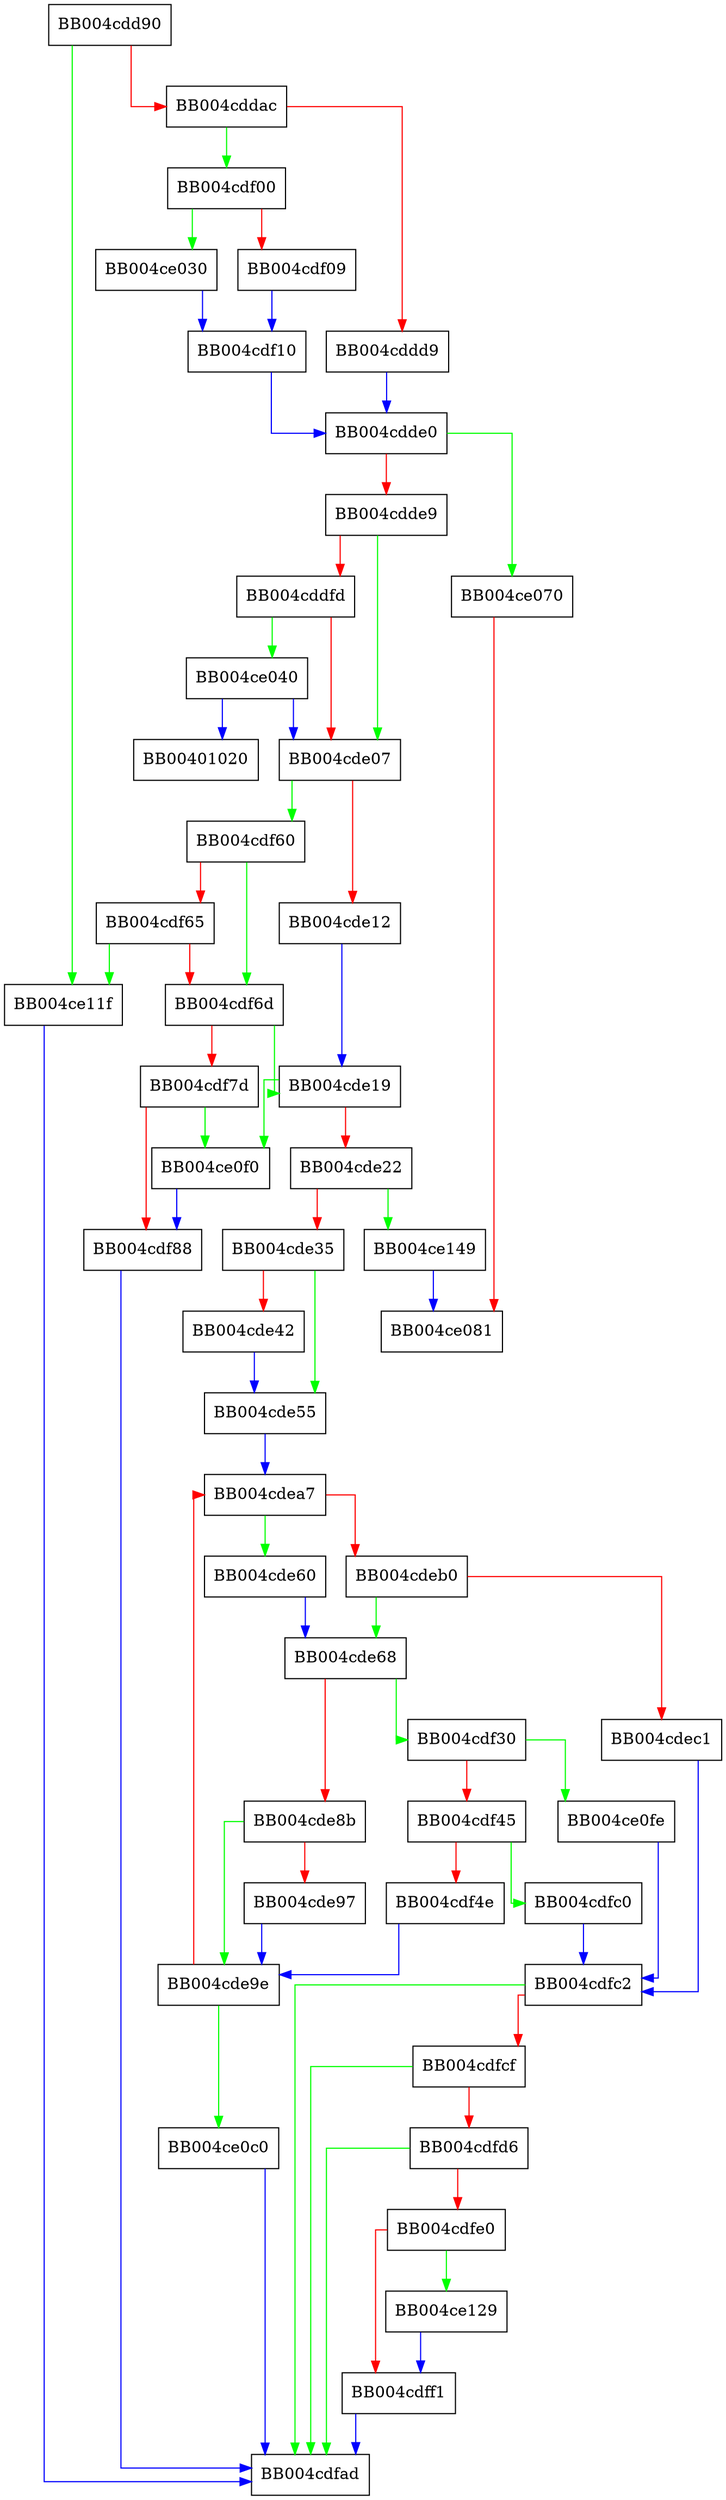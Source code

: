 digraph tls_default_read_n {
  node [shape="box"];
  graph [splines=ortho];
  BB004cdd90 -> BB004ce11f [color="green"];
  BB004cdd90 -> BB004cddac [color="red"];
  BB004cddac -> BB004cdf00 [color="green"];
  BB004cddac -> BB004cddd9 [color="red"];
  BB004cddd9 -> BB004cdde0 [color="blue"];
  BB004cdde0 -> BB004ce070 [color="green"];
  BB004cdde0 -> BB004cdde9 [color="red"];
  BB004cdde9 -> BB004cde07 [color="green"];
  BB004cdde9 -> BB004cddfd [color="red"];
  BB004cddfd -> BB004ce040 [color="green"];
  BB004cddfd -> BB004cde07 [color="red"];
  BB004cde07 -> BB004cdf60 [color="green"];
  BB004cde07 -> BB004cde12 [color="red"];
  BB004cde12 -> BB004cde19 [color="blue"];
  BB004cde19 -> BB004ce0f0 [color="green"];
  BB004cde19 -> BB004cde22 [color="red"];
  BB004cde22 -> BB004ce149 [color="green"];
  BB004cde22 -> BB004cde35 [color="red"];
  BB004cde35 -> BB004cde55 [color="green"];
  BB004cde35 -> BB004cde42 [color="red"];
  BB004cde42 -> BB004cde55 [color="blue"];
  BB004cde55 -> BB004cdea7 [color="blue"];
  BB004cde60 -> BB004cde68 [color="blue"];
  BB004cde68 -> BB004cdf30 [color="green"];
  BB004cde68 -> BB004cde8b [color="red"];
  BB004cde8b -> BB004cde9e [color="green"];
  BB004cde8b -> BB004cde97 [color="red"];
  BB004cde97 -> BB004cde9e [color="blue"];
  BB004cde9e -> BB004ce0c0 [color="green"];
  BB004cde9e -> BB004cdea7 [color="red"];
  BB004cdea7 -> BB004cde60 [color="green"];
  BB004cdea7 -> BB004cdeb0 [color="red"];
  BB004cdeb0 -> BB004cde68 [color="green"];
  BB004cdeb0 -> BB004cdec1 [color="red"];
  BB004cdec1 -> BB004cdfc2 [color="blue"];
  BB004cdf00 -> BB004ce030 [color="green"];
  BB004cdf00 -> BB004cdf09 [color="red"];
  BB004cdf09 -> BB004cdf10 [color="blue"];
  BB004cdf10 -> BB004cdde0 [color="blue"];
  BB004cdf30 -> BB004ce0fe [color="green"];
  BB004cdf30 -> BB004cdf45 [color="red"];
  BB004cdf45 -> BB004cdfc0 [color="green"];
  BB004cdf45 -> BB004cdf4e [color="red"];
  BB004cdf4e -> BB004cde9e [color="blue"];
  BB004cdf60 -> BB004cdf6d [color="green"];
  BB004cdf60 -> BB004cdf65 [color="red"];
  BB004cdf65 -> BB004ce11f [color="green"];
  BB004cdf65 -> BB004cdf6d [color="red"];
  BB004cdf6d -> BB004cde19 [color="green"];
  BB004cdf6d -> BB004cdf7d [color="red"];
  BB004cdf7d -> BB004ce0f0 [color="green"];
  BB004cdf7d -> BB004cdf88 [color="red"];
  BB004cdf88 -> BB004cdfad [color="blue"];
  BB004cdfc0 -> BB004cdfc2 [color="blue"];
  BB004cdfc2 -> BB004cdfad [color="green"];
  BB004cdfc2 -> BB004cdfcf [color="red"];
  BB004cdfcf -> BB004cdfad [color="green"];
  BB004cdfcf -> BB004cdfd6 [color="red"];
  BB004cdfd6 -> BB004cdfad [color="green"];
  BB004cdfd6 -> BB004cdfe0 [color="red"];
  BB004cdfe0 -> BB004ce129 [color="green"];
  BB004cdfe0 -> BB004cdff1 [color="red"];
  BB004cdff1 -> BB004cdfad [color="blue"];
  BB004ce030 -> BB004cdf10 [color="blue"];
  BB004ce040 -> BB00401020 [color="blue"];
  BB004ce040 -> BB004cde07 [color="blue"];
  BB004ce070 -> BB004ce081 [color="red"];
  BB004ce0c0 -> BB004cdfad [color="blue"];
  BB004ce0f0 -> BB004cdf88 [color="blue"];
  BB004ce0fe -> BB004cdfc2 [color="blue"];
  BB004ce11f -> BB004cdfad [color="blue"];
  BB004ce129 -> BB004cdff1 [color="blue"];
  BB004ce149 -> BB004ce081 [color="blue"];
}